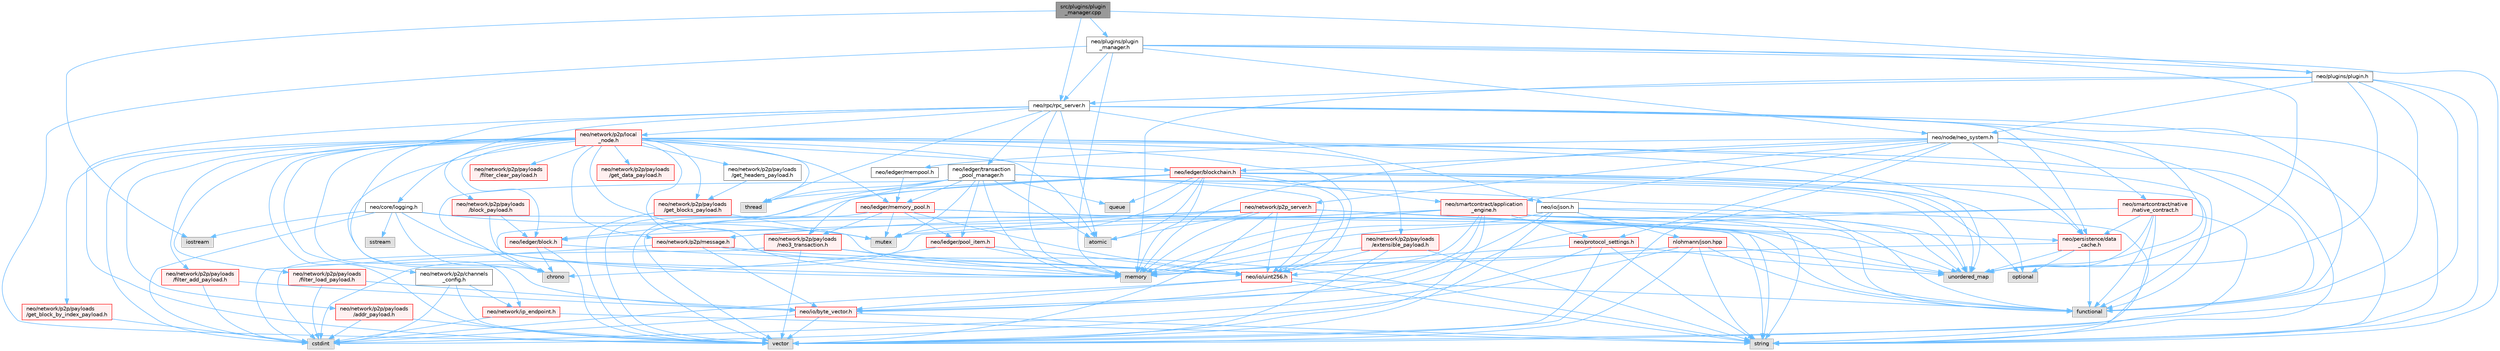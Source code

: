 digraph "src/plugins/plugin_manager.cpp"
{
 // LATEX_PDF_SIZE
  bgcolor="transparent";
  edge [fontname=Helvetica,fontsize=10,labelfontname=Helvetica,labelfontsize=10];
  node [fontname=Helvetica,fontsize=10,shape=box,height=0.2,width=0.4];
  Node1 [id="Node000001",label="src/plugins/plugin\l_manager.cpp",height=0.2,width=0.4,color="gray40", fillcolor="grey60", style="filled", fontcolor="black",tooltip=" "];
  Node1 -> Node2 [id="edge1_Node000001_Node000002",color="steelblue1",style="solid",tooltip=" "];
  Node2 [id="Node000002",label="neo/plugins/plugin.h",height=0.2,width=0.4,color="grey40", fillcolor="white", style="filled",URL="$plugins_2plugin_8h.html",tooltip=" "];
  Node2 -> Node3 [id="edge2_Node000002_Node000003",color="steelblue1",style="solid",tooltip=" "];
  Node3 [id="Node000003",label="neo/node/neo_system.h",height=0.2,width=0.4,color="grey40", fillcolor="white", style="filled",URL="$node_2neo__system_8h.html",tooltip=" "];
  Node3 -> Node4 [id="edge3_Node000003_Node000004",color="steelblue1",style="solid",tooltip=" "];
  Node4 [id="Node000004",label="neo/ledger/blockchain.h",height=0.2,width=0.4,color="red", fillcolor="#FFF0F0", style="filled",URL="$blockchain_8h.html",tooltip=" "];
  Node4 -> Node5 [id="edge4_Node000004_Node000005",color="steelblue1",style="solid",tooltip=" "];
  Node5 [id="Node000005",label="neo/ledger/block.h",height=0.2,width=0.4,color="red", fillcolor="#FFF0F0", style="filled",URL="$ledger_2block_8h.html",tooltip=" "];
  Node5 -> Node18 [id="edge5_Node000005_Node000018",color="steelblue1",style="solid",tooltip=" "];
  Node18 [id="Node000018",label="neo/io/uint256.h",height=0.2,width=0.4,color="red", fillcolor="#FFF0F0", style="filled",URL="$uint256_8h.html",tooltip=" "];
  Node18 -> Node13 [id="edge6_Node000018_Node000013",color="steelblue1",style="solid",tooltip=" "];
  Node13 [id="Node000013",label="neo/io/byte_vector.h",height=0.2,width=0.4,color="red", fillcolor="#FFF0F0", style="filled",URL="$io_2byte__vector_8h.html",tooltip=" "];
  Node13 -> Node8 [id="edge7_Node000013_Node000008",color="steelblue1",style="solid",tooltip=" "];
  Node8 [id="Node000008",label="cstdint",height=0.2,width=0.4,color="grey60", fillcolor="#E0E0E0", style="filled",tooltip=" "];
  Node13 -> Node11 [id="edge8_Node000013_Node000011",color="steelblue1",style="solid",tooltip=" "];
  Node11 [id="Node000011",label="string",height=0.2,width=0.4,color="grey60", fillcolor="#E0E0E0", style="filled",tooltip=" "];
  Node13 -> Node12 [id="edge9_Node000013_Node000012",color="steelblue1",style="solid",tooltip=" "];
  Node12 [id="Node000012",label="vector",height=0.2,width=0.4,color="grey60", fillcolor="#E0E0E0", style="filled",tooltip=" "];
  Node18 -> Node8 [id="edge10_Node000018_Node000008",color="steelblue1",style="solid",tooltip=" "];
  Node18 -> Node17 [id="edge11_Node000018_Node000017",color="steelblue1",style="solid",tooltip=" "];
  Node17 [id="Node000017",label="functional",height=0.2,width=0.4,color="grey60", fillcolor="#E0E0E0", style="filled",tooltip=" "];
  Node18 -> Node11 [id="edge12_Node000018_Node000011",color="steelblue1",style="solid",tooltip=" "];
  Node5 -> Node68 [id="edge13_Node000005_Node000068",color="steelblue1",style="solid",tooltip=" "];
  Node68 [id="Node000068",label="chrono",height=0.2,width=0.4,color="grey60", fillcolor="#E0E0E0", style="filled",tooltip=" "];
  Node5 -> Node12 [id="edge14_Node000005_Node000012",color="steelblue1",style="solid",tooltip=" "];
  Node4 -> Node18 [id="edge15_Node000004_Node000018",color="steelblue1",style="solid",tooltip=" "];
  Node4 -> Node73 [id="edge16_Node000004_Node000073",color="steelblue1",style="solid",tooltip=" "];
  Node73 [id="Node000073",label="neo/persistence/data\l_cache.h",height=0.2,width=0.4,color="red", fillcolor="#FFF0F0", style="filled",URL="$data__cache_8h.html",tooltip=" "];
  Node73 -> Node17 [id="edge17_Node000073_Node000017",color="steelblue1",style="solid",tooltip=" "];
  Node73 -> Node14 [id="edge18_Node000073_Node000014",color="steelblue1",style="solid",tooltip=" "];
  Node14 [id="Node000014",label="memory",height=0.2,width=0.4,color="grey60", fillcolor="#E0E0E0", style="filled",tooltip=" "];
  Node73 -> Node60 [id="edge19_Node000073_Node000060",color="steelblue1",style="solid",tooltip=" "];
  Node60 [id="Node000060",label="optional",height=0.2,width=0.4,color="grey60", fillcolor="#E0E0E0", style="filled",tooltip=" "];
  Node73 -> Node39 [id="edge20_Node000073_Node000039",color="steelblue1",style="solid",tooltip=" "];
  Node39 [id="Node000039",label="unordered_map",height=0.2,width=0.4,color="grey60", fillcolor="#E0E0E0", style="filled",tooltip=" "];
  Node4 -> Node90 [id="edge21_Node000004_Node000090",color="steelblue1",style="solid",tooltip=" "];
  Node90 [id="Node000090",label="neo/smartcontract/application\l_engine.h",height=0.2,width=0.4,color="red", fillcolor="#FFF0F0", style="filled",URL="$application__engine_8h.html",tooltip=" "];
  Node90 -> Node13 [id="edge22_Node000090_Node000013",color="steelblue1",style="solid",tooltip=" "];
  Node90 -> Node18 [id="edge23_Node000090_Node000018",color="steelblue1",style="solid",tooltip=" "];
  Node90 -> Node5 [id="edge24_Node000090_Node000005",color="steelblue1",style="solid",tooltip=" "];
  Node90 -> Node73 [id="edge25_Node000090_Node000073",color="steelblue1",style="solid",tooltip=" "];
  Node90 -> Node91 [id="edge26_Node000090_Node000091",color="steelblue1",style="solid",tooltip=" "];
  Node91 [id="Node000091",label="neo/protocol_settings.h",height=0.2,width=0.4,color="red", fillcolor="#FFF0F0", style="filled",URL="$protocol__settings_8h.html",tooltip=" "];
  Node91 -> Node8 [id="edge27_Node000091_Node000008",color="steelblue1",style="solid",tooltip=" "];
  Node91 -> Node14 [id="edge28_Node000091_Node000014",color="steelblue1",style="solid",tooltip=" "];
  Node91 -> Node11 [id="edge29_Node000091_Node000011",color="steelblue1",style="solid",tooltip=" "];
  Node91 -> Node39 [id="edge30_Node000091_Node000039",color="steelblue1",style="solid",tooltip=" "];
  Node91 -> Node12 [id="edge31_Node000091_Node000012",color="steelblue1",style="solid",tooltip=" "];
  Node90 -> Node8 [id="edge32_Node000090_Node000008",color="steelblue1",style="solid",tooltip=" "];
  Node90 -> Node17 [id="edge33_Node000090_Node000017",color="steelblue1",style="solid",tooltip=" "];
  Node90 -> Node14 [id="edge34_Node000090_Node000014",color="steelblue1",style="solid",tooltip=" "];
  Node90 -> Node11 [id="edge35_Node000090_Node000011",color="steelblue1",style="solid",tooltip=" "];
  Node90 -> Node39 [id="edge36_Node000090_Node000039",color="steelblue1",style="solid",tooltip=" "];
  Node90 -> Node12 [id="edge37_Node000090_Node000012",color="steelblue1",style="solid",tooltip=" "];
  Node4 -> Node112 [id="edge38_Node000004_Node000112",color="steelblue1",style="solid",tooltip=" "];
  Node112 [id="Node000112",label="atomic",height=0.2,width=0.4,color="grey60", fillcolor="#E0E0E0", style="filled",tooltip=" "];
  Node4 -> Node17 [id="edge39_Node000004_Node000017",color="steelblue1",style="solid",tooltip=" "];
  Node4 -> Node14 [id="edge40_Node000004_Node000014",color="steelblue1",style="solid",tooltip=" "];
  Node4 -> Node70 [id="edge41_Node000004_Node000070",color="steelblue1",style="solid",tooltip=" "];
  Node70 [id="Node000070",label="mutex",height=0.2,width=0.4,color="grey60", fillcolor="#E0E0E0", style="filled",tooltip=" "];
  Node4 -> Node60 [id="edge42_Node000004_Node000060",color="steelblue1",style="solid",tooltip=" "];
  Node4 -> Node114 [id="edge43_Node000004_Node000114",color="steelblue1",style="solid",tooltip=" "];
  Node114 [id="Node000114",label="queue",height=0.2,width=0.4,color="grey60", fillcolor="#E0E0E0", style="filled",tooltip=" "];
  Node4 -> Node115 [id="edge44_Node000004_Node000115",color="steelblue1",style="solid",tooltip=" "];
  Node115 [id="Node000115",label="thread",height=0.2,width=0.4,color="grey60", fillcolor="#E0E0E0", style="filled",tooltip=" "];
  Node4 -> Node39 [id="edge45_Node000004_Node000039",color="steelblue1",style="solid",tooltip=" "];
  Node4 -> Node12 [id="edge46_Node000004_Node000012",color="steelblue1",style="solid",tooltip=" "];
  Node3 -> Node116 [id="edge47_Node000003_Node000116",color="steelblue1",style="solid",tooltip=" "];
  Node116 [id="Node000116",label="neo/ledger/mempool.h",height=0.2,width=0.4,color="grey40", fillcolor="white", style="filled",URL="$mempool_8h.html",tooltip=" "];
  Node116 -> Node117 [id="edge48_Node000116_Node000117",color="steelblue1",style="solid",tooltip=" "];
  Node117 [id="Node000117",label="neo/ledger/memory_pool.h",height=0.2,width=0.4,color="red", fillcolor="#FFF0F0", style="filled",URL="$ledger_2memory__pool_8h.html",tooltip=" "];
  Node117 -> Node18 [id="edge49_Node000117_Node000018",color="steelblue1",style="solid",tooltip=" "];
  Node117 -> Node118 [id="edge50_Node000117_Node000118",color="steelblue1",style="solid",tooltip=" "];
  Node118 [id="Node000118",label="neo/ledger/pool_item.h",height=0.2,width=0.4,color="red", fillcolor="#FFF0F0", style="filled",URL="$pool__item_8h.html",tooltip=" "];
  Node118 -> Node18 [id="edge51_Node000118_Node000018",color="steelblue1",style="solid",tooltip=" "];
  Node118 -> Node68 [id="edge52_Node000118_Node000068",color="steelblue1",style="solid",tooltip=" "];
  Node118 -> Node14 [id="edge53_Node000118_Node000014",color="steelblue1",style="solid",tooltip=" "];
  Node117 -> Node55 [id="edge54_Node000117_Node000055",color="steelblue1",style="solid",tooltip=" "];
  Node55 [id="Node000055",label="neo/network/p2p/payloads\l/neo3_transaction.h",height=0.2,width=0.4,color="red", fillcolor="#FFF0F0", style="filled",URL="$neo3__transaction_8h.html",tooltip=" "];
  Node55 -> Node18 [id="edge55_Node000055_Node000018",color="steelblue1",style="solid",tooltip=" "];
  Node55 -> Node8 [id="edge56_Node000055_Node000008",color="steelblue1",style="solid",tooltip=" "];
  Node55 -> Node14 [id="edge57_Node000055_Node000014",color="steelblue1",style="solid",tooltip=" "];
  Node55 -> Node12 [id="edge58_Node000055_Node000012",color="steelblue1",style="solid",tooltip=" "];
  Node117 -> Node17 [id="edge59_Node000117_Node000017",color="steelblue1",style="solid",tooltip=" "];
  Node117 -> Node70 [id="edge60_Node000117_Node000070",color="steelblue1",style="solid",tooltip=" "];
  Node117 -> Node39 [id="edge61_Node000117_Node000039",color="steelblue1",style="solid",tooltip=" "];
  Node117 -> Node12 [id="edge62_Node000117_Node000012",color="steelblue1",style="solid",tooltip=" "];
  Node3 -> Node120 [id="edge63_Node000003_Node000120",color="steelblue1",style="solid",tooltip=" "];
  Node120 [id="Node000120",label="neo/network/p2p_server.h",height=0.2,width=0.4,color="red", fillcolor="#FFF0F0", style="filled",URL="$p2p__server_8h.html",tooltip=" "];
  Node120 -> Node18 [id="edge64_Node000120_Node000018",color="steelblue1",style="solid",tooltip=" "];
  Node120 -> Node122 [id="edge65_Node000120_Node000122",color="steelblue1",style="solid",tooltip=" "];
  Node122 [id="Node000122",label="neo/network/p2p/message.h",height=0.2,width=0.4,color="red", fillcolor="#FFF0F0", style="filled",URL="$message_8h.html",tooltip=" "];
  Node122 -> Node13 [id="edge66_Node000122_Node000013",color="steelblue1",style="solid",tooltip=" "];
  Node122 -> Node8 [id="edge67_Node000122_Node000008",color="steelblue1",style="solid",tooltip=" "];
  Node122 -> Node14 [id="edge68_Node000122_Node000014",color="steelblue1",style="solid",tooltip=" "];
  Node122 -> Node11 [id="edge69_Node000122_Node000011",color="steelblue1",style="solid",tooltip=" "];
  Node120 -> Node112 [id="edge70_Node000120_Node000112",color="steelblue1",style="solid",tooltip=" "];
  Node120 -> Node68 [id="edge71_Node000120_Node000068",color="steelblue1",style="solid",tooltip=" "];
  Node120 -> Node17 [id="edge72_Node000120_Node000017",color="steelblue1",style="solid",tooltip=" "];
  Node120 -> Node14 [id="edge73_Node000120_Node000014",color="steelblue1",style="solid",tooltip=" "];
  Node120 -> Node70 [id="edge74_Node000120_Node000070",color="steelblue1",style="solid",tooltip=" "];
  Node120 -> Node11 [id="edge75_Node000120_Node000011",color="steelblue1",style="solid",tooltip=" "];
  Node120 -> Node39 [id="edge76_Node000120_Node000039",color="steelblue1",style="solid",tooltip=" "];
  Node120 -> Node12 [id="edge77_Node000120_Node000012",color="steelblue1",style="solid",tooltip=" "];
  Node3 -> Node73 [id="edge78_Node000003_Node000073",color="steelblue1",style="solid",tooltip=" "];
  Node3 -> Node91 [id="edge79_Node000003_Node000091",color="steelblue1",style="solid",tooltip=" "];
  Node3 -> Node90 [id="edge80_Node000003_Node000090",color="steelblue1",style="solid",tooltip=" "];
  Node3 -> Node139 [id="edge81_Node000003_Node000139",color="steelblue1",style="solid",tooltip=" "];
  Node139 [id="Node000139",label="neo/smartcontract/native\l/native_contract.h",height=0.2,width=0.4,color="red", fillcolor="#FFF0F0", style="filled",URL="$native_2native__contract_8h.html",tooltip=" "];
  Node139 -> Node13 [id="edge82_Node000139_Node000013",color="steelblue1",style="solid",tooltip=" "];
  Node139 -> Node73 [id="edge83_Node000139_Node000073",color="steelblue1",style="solid",tooltip=" "];
  Node139 -> Node17 [id="edge84_Node000139_Node000017",color="steelblue1",style="solid",tooltip=" "];
  Node139 -> Node14 [id="edge85_Node000139_Node000014",color="steelblue1",style="solid",tooltip=" "];
  Node139 -> Node11 [id="edge86_Node000139_Node000011",color="steelblue1",style="solid",tooltip=" "];
  Node139 -> Node39 [id="edge87_Node000139_Node000039",color="steelblue1",style="solid",tooltip=" "];
  Node139 -> Node12 [id="edge88_Node000139_Node000012",color="steelblue1",style="solid",tooltip=" "];
  Node3 -> Node17 [id="edge89_Node000003_Node000017",color="steelblue1",style="solid",tooltip=" "];
  Node3 -> Node14 [id="edge90_Node000003_Node000014",color="steelblue1",style="solid",tooltip=" "];
  Node3 -> Node11 [id="edge91_Node000003_Node000011",color="steelblue1",style="solid",tooltip=" "];
  Node3 -> Node12 [id="edge92_Node000003_Node000012",color="steelblue1",style="solid",tooltip=" "];
  Node2 -> Node140 [id="edge93_Node000002_Node000140",color="steelblue1",style="solid",tooltip=" "];
  Node140 [id="Node000140",label="neo/rpc/rpc_server.h",height=0.2,width=0.4,color="grey40", fillcolor="white", style="filled",URL="$rpc__server_8h.html",tooltip=" "];
  Node140 -> Node141 [id="edge94_Node000140_Node000141",color="steelblue1",style="solid",tooltip=" "];
  Node141 [id="Node000141",label="neo/core/logging.h",height=0.2,width=0.4,color="grey40", fillcolor="white", style="filled",URL="$core_2logging_8h.html",tooltip=" "];
  Node141 -> Node68 [id="edge95_Node000141_Node000068",color="steelblue1",style="solid",tooltip=" "];
  Node141 -> Node8 [id="edge96_Node000141_Node000008",color="steelblue1",style="solid",tooltip=" "];
  Node141 -> Node14 [id="edge97_Node000141_Node000014",color="steelblue1",style="solid",tooltip=" "];
  Node141 -> Node80 [id="edge98_Node000141_Node000080",color="steelblue1",style="solid",tooltip=" "];
  Node80 [id="Node000080",label="sstream",height=0.2,width=0.4,color="grey60", fillcolor="#E0E0E0", style="filled",tooltip=" "];
  Node141 -> Node11 [id="edge99_Node000141_Node000011",color="steelblue1",style="solid",tooltip=" "];
  Node141 -> Node142 [id="edge100_Node000141_Node000142",color="steelblue1",style="solid",tooltip=" "];
  Node142 [id="Node000142",label="iostream",height=0.2,width=0.4,color="grey60", fillcolor="#E0E0E0", style="filled",tooltip=" "];
  Node141 -> Node70 [id="edge101_Node000141_Node000070",color="steelblue1",style="solid",tooltip=" "];
  Node140 -> Node143 [id="edge102_Node000140_Node000143",color="steelblue1",style="solid",tooltip=" "];
  Node143 [id="Node000143",label="neo/io/json.h",height=0.2,width=0.4,color="grey40", fillcolor="white", style="filled",URL="$io_2json_8h.html",tooltip=" "];
  Node143 -> Node13 [id="edge103_Node000143_Node000013",color="steelblue1",style="solid",tooltip=" "];
  Node143 -> Node14 [id="edge104_Node000143_Node000014",color="steelblue1",style="solid",tooltip=" "];
  Node143 -> Node29 [id="edge105_Node000143_Node000029",color="steelblue1",style="solid",tooltip=" "];
  Node29 [id="Node000029",label="nlohmann/json.hpp",height=0.2,width=0.4,color="red", fillcolor="#FFF0F0", style="filled",URL="$json_8hpp.html",tooltip=" "];
  Node29 -> Node17 [id="edge106_Node000029_Node000017",color="steelblue1",style="solid",tooltip=" "];
  Node29 -> Node14 [id="edge107_Node000029_Node000014",color="steelblue1",style="solid",tooltip=" "];
  Node29 -> Node11 [id="edge108_Node000029_Node000011",color="steelblue1",style="solid",tooltip=" "];
  Node29 -> Node12 [id="edge109_Node000029_Node000012",color="steelblue1",style="solid",tooltip=" "];
  Node29 -> Node39 [id="edge110_Node000029_Node000039",color="steelblue1",style="solid",tooltip=" "];
  Node29 -> Node8 [id="edge111_Node000029_Node000008",color="steelblue1",style="solid",tooltip=" "];
  Node143 -> Node11 [id="edge112_Node000143_Node000011",color="steelblue1",style="solid",tooltip=" "];
  Node143 -> Node39 [id="edge113_Node000143_Node000039",color="steelblue1",style="solid",tooltip=" "];
  Node143 -> Node12 [id="edge114_Node000143_Node000012",color="steelblue1",style="solid",tooltip=" "];
  Node140 -> Node144 [id="edge115_Node000140_Node000144",color="steelblue1",style="solid",tooltip=" "];
  Node144 [id="Node000144",label="neo/ledger/transaction\l_pool_manager.h",height=0.2,width=0.4,color="grey40", fillcolor="white", style="filled",URL="$transaction__pool__manager_8h.html",tooltip=" "];
  Node144 -> Node18 [id="edge116_Node000144_Node000018",color="steelblue1",style="solid",tooltip=" "];
  Node144 -> Node117 [id="edge117_Node000144_Node000117",color="steelblue1",style="solid",tooltip=" "];
  Node144 -> Node118 [id="edge118_Node000144_Node000118",color="steelblue1",style="solid",tooltip=" "];
  Node144 -> Node55 [id="edge119_Node000144_Node000055",color="steelblue1",style="solid",tooltip=" "];
  Node144 -> Node112 [id="edge120_Node000144_Node000112",color="steelblue1",style="solid",tooltip=" "];
  Node144 -> Node68 [id="edge121_Node000144_Node000068",color="steelblue1",style="solid",tooltip=" "];
  Node144 -> Node17 [id="edge122_Node000144_Node000017",color="steelblue1",style="solid",tooltip=" "];
  Node144 -> Node14 [id="edge123_Node000144_Node000014",color="steelblue1",style="solid",tooltip=" "];
  Node144 -> Node70 [id="edge124_Node000144_Node000070",color="steelblue1",style="solid",tooltip=" "];
  Node144 -> Node60 [id="edge125_Node000144_Node000060",color="steelblue1",style="solid",tooltip=" "];
  Node144 -> Node114 [id="edge126_Node000144_Node000114",color="steelblue1",style="solid",tooltip=" "];
  Node144 -> Node115 [id="edge127_Node000144_Node000115",color="steelblue1",style="solid",tooltip=" "];
  Node144 -> Node39 [id="edge128_Node000144_Node000039",color="steelblue1",style="solid",tooltip=" "];
  Node144 -> Node12 [id="edge129_Node000144_Node000012",color="steelblue1",style="solid",tooltip=" "];
  Node140 -> Node145 [id="edge130_Node000140_Node000145",color="steelblue1",style="solid",tooltip=" "];
  Node145 [id="Node000145",label="neo/network/p2p/local\l_node.h",height=0.2,width=0.4,color="red", fillcolor="#FFF0F0", style="filled",URL="$local__node_8h.html",tooltip=" "];
  Node145 -> Node13 [id="edge131_Node000145_Node000013",color="steelblue1",style="solid",tooltip=" "];
  Node145 -> Node18 [id="edge132_Node000145_Node000018",color="steelblue1",style="solid",tooltip=" "];
  Node145 -> Node5 [id="edge133_Node000145_Node000005",color="steelblue1",style="solid",tooltip=" "];
  Node145 -> Node4 [id="edge134_Node000145_Node000004",color="steelblue1",style="solid",tooltip=" "];
  Node145 -> Node117 [id="edge135_Node000145_Node000117",color="steelblue1",style="solid",tooltip=" "];
  Node145 -> Node133 [id="edge136_Node000145_Node000133",color="steelblue1",style="solid",tooltip=" "];
  Node133 [id="Node000133",label="neo/network/ip_endpoint.h",height=0.2,width=0.4,color="red", fillcolor="#FFF0F0", style="filled",URL="$ip__endpoint_8h.html",tooltip=" "];
  Node133 -> Node8 [id="edge137_Node000133_Node000008",color="steelblue1",style="solid",tooltip=" "];
  Node133 -> Node11 [id="edge138_Node000133_Node000011",color="steelblue1",style="solid",tooltip=" "];
  Node145 -> Node146 [id="edge139_Node000145_Node000146",color="steelblue1",style="solid",tooltip=" "];
  Node146 [id="Node000146",label="neo/network/p2p/channels\l_config.h",height=0.2,width=0.4,color="grey40", fillcolor="white", style="filled",URL="$channels__config_8h.html",tooltip=" "];
  Node146 -> Node133 [id="edge140_Node000146_Node000133",color="steelblue1",style="solid",tooltip=" "];
  Node146 -> Node8 [id="edge141_Node000146_Node000008",color="steelblue1",style="solid",tooltip=" "];
  Node146 -> Node12 [id="edge142_Node000146_Node000012",color="steelblue1",style="solid",tooltip=" "];
  Node145 -> Node122 [id="edge143_Node000145_Node000122",color="steelblue1",style="solid",tooltip=" "];
  Node145 -> Node147 [id="edge144_Node000145_Node000147",color="steelblue1",style="solid",tooltip=" "];
  Node147 [id="Node000147",label="neo/network/p2p/payloads\l/addr_payload.h",height=0.2,width=0.4,color="red", fillcolor="#FFF0F0", style="filled",URL="$addr__payload_8h.html",tooltip=" "];
  Node147 -> Node8 [id="edge145_Node000147_Node000008",color="steelblue1",style="solid",tooltip=" "];
  Node147 -> Node12 [id="edge146_Node000147_Node000012",color="steelblue1",style="solid",tooltip=" "];
  Node145 -> Node150 [id="edge147_Node000145_Node000150",color="steelblue1",style="solid",tooltip=" "];
  Node150 [id="Node000150",label="neo/network/p2p/payloads\l/block_payload.h",height=0.2,width=0.4,color="red", fillcolor="#FFF0F0", style="filled",URL="$block__payload_8h.html",tooltip=" "];
  Node150 -> Node5 [id="edge148_Node000150_Node000005",color="steelblue1",style="solid",tooltip=" "];
  Node150 -> Node14 [id="edge149_Node000150_Node000014",color="steelblue1",style="solid",tooltip=" "];
  Node145 -> Node151 [id="edge150_Node000145_Node000151",color="steelblue1",style="solid",tooltip=" "];
  Node151 [id="Node000151",label="neo/network/p2p/payloads\l/extensible_payload.h",height=0.2,width=0.4,color="red", fillcolor="#FFF0F0", style="filled",URL="$p2p_2payloads_2extensible__payload_8h.html",tooltip=" "];
  Node151 -> Node18 [id="edge151_Node000151_Node000018",color="steelblue1",style="solid",tooltip=" "];
  Node151 -> Node14 [id="edge152_Node000151_Node000014",color="steelblue1",style="solid",tooltip=" "];
  Node151 -> Node11 [id="edge153_Node000151_Node000011",color="steelblue1",style="solid",tooltip=" "];
  Node151 -> Node12 [id="edge154_Node000151_Node000012",color="steelblue1",style="solid",tooltip=" "];
  Node145 -> Node152 [id="edge155_Node000145_Node000152",color="steelblue1",style="solid",tooltip=" "];
  Node152 [id="Node000152",label="neo/network/p2p/payloads\l/filter_add_payload.h",height=0.2,width=0.4,color="red", fillcolor="#FFF0F0", style="filled",URL="$filter__add__payload_8h.html",tooltip=" "];
  Node152 -> Node13 [id="edge156_Node000152_Node000013",color="steelblue1",style="solid",tooltip=" "];
  Node152 -> Node8 [id="edge157_Node000152_Node000008",color="steelblue1",style="solid",tooltip=" "];
  Node145 -> Node153 [id="edge158_Node000145_Node000153",color="steelblue1",style="solid",tooltip=" "];
  Node153 [id="Node000153",label="neo/network/p2p/payloads\l/filter_clear_payload.h",height=0.2,width=0.4,color="red", fillcolor="#FFF0F0", style="filled",URL="$filter__clear__payload_8h.html",tooltip=" "];
  Node145 -> Node154 [id="edge159_Node000145_Node000154",color="steelblue1",style="solid",tooltip=" "];
  Node154 [id="Node000154",label="neo/network/p2p/payloads\l/filter_load_payload.h",height=0.2,width=0.4,color="red", fillcolor="#FFF0F0", style="filled",URL="$filter__load__payload_8h.html",tooltip=" "];
  Node154 -> Node13 [id="edge160_Node000154_Node000013",color="steelblue1",style="solid",tooltip=" "];
  Node154 -> Node8 [id="edge161_Node000154_Node000008",color="steelblue1",style="solid",tooltip=" "];
  Node145 -> Node155 [id="edge162_Node000145_Node000155",color="steelblue1",style="solid",tooltip=" "];
  Node155 [id="Node000155",label="neo/network/p2p/payloads\l/get_block_by_index_payload.h",height=0.2,width=0.4,color="red", fillcolor="#FFF0F0", style="filled",URL="$get__block__by__index__payload_8h.html",tooltip=" "];
  Node155 -> Node8 [id="edge163_Node000155_Node000008",color="steelblue1",style="solid",tooltip=" "];
  Node145 -> Node156 [id="edge164_Node000145_Node000156",color="steelblue1",style="solid",tooltip=" "];
  Node156 [id="Node000156",label="neo/network/p2p/payloads\l/get_blocks_payload.h",height=0.2,width=0.4,color="red", fillcolor="#FFF0F0", style="filled",URL="$get__blocks__payload_8h.html",tooltip=" "];
  Node156 -> Node18 [id="edge165_Node000156_Node000018",color="steelblue1",style="solid",tooltip=" "];
  Node156 -> Node12 [id="edge166_Node000156_Node000012",color="steelblue1",style="solid",tooltip=" "];
  Node145 -> Node157 [id="edge167_Node000145_Node000157",color="steelblue1",style="solid",tooltip=" "];
  Node157 [id="Node000157",label="neo/network/p2p/payloads\l/get_data_payload.h",height=0.2,width=0.4,color="red", fillcolor="#FFF0F0", style="filled",URL="$get__data__payload_8h.html",tooltip=" "];
  Node145 -> Node160 [id="edge168_Node000145_Node000160",color="steelblue1",style="solid",tooltip=" "];
  Node160 [id="Node000160",label="neo/network/p2p/payloads\l/get_headers_payload.h",height=0.2,width=0.4,color="grey40", fillcolor="white", style="filled",URL="$get__headers__payload_8h.html",tooltip=" "];
  Node160 -> Node156 [id="edge169_Node000160_Node000156",color="steelblue1",style="solid",tooltip=" "];
  Node145 -> Node112 [id="edge170_Node000145_Node000112",color="steelblue1",style="solid",tooltip=" "];
  Node145 -> Node8 [id="edge171_Node000145_Node000008",color="steelblue1",style="solid",tooltip=" "];
  Node145 -> Node17 [id="edge172_Node000145_Node000017",color="steelblue1",style="solid",tooltip=" "];
  Node145 -> Node14 [id="edge173_Node000145_Node000014",color="steelblue1",style="solid",tooltip=" "];
  Node145 -> Node70 [id="edge174_Node000145_Node000070",color="steelblue1",style="solid",tooltip=" "];
  Node145 -> Node11 [id="edge175_Node000145_Node000011",color="steelblue1",style="solid",tooltip=" "];
  Node145 -> Node115 [id="edge176_Node000145_Node000115",color="steelblue1",style="solid",tooltip=" "];
  Node145 -> Node39 [id="edge177_Node000145_Node000039",color="steelblue1",style="solid",tooltip=" "];
  Node145 -> Node12 [id="edge178_Node000145_Node000012",color="steelblue1",style="solid",tooltip=" "];
  Node140 -> Node73 [id="edge179_Node000140_Node000073",color="steelblue1",style="solid",tooltip=" "];
  Node140 -> Node112 [id="edge180_Node000140_Node000112",color="steelblue1",style="solid",tooltip=" "];
  Node140 -> Node68 [id="edge181_Node000140_Node000068",color="steelblue1",style="solid",tooltip=" "];
  Node140 -> Node17 [id="edge182_Node000140_Node000017",color="steelblue1",style="solid",tooltip=" "];
  Node140 -> Node14 [id="edge183_Node000140_Node000014",color="steelblue1",style="solid",tooltip=" "];
  Node140 -> Node11 [id="edge184_Node000140_Node000011",color="steelblue1",style="solid",tooltip=" "];
  Node140 -> Node115 [id="edge185_Node000140_Node000115",color="steelblue1",style="solid",tooltip=" "];
  Node140 -> Node39 [id="edge186_Node000140_Node000039",color="steelblue1",style="solid",tooltip=" "];
  Node140 -> Node12 [id="edge187_Node000140_Node000012",color="steelblue1",style="solid",tooltip=" "];
  Node2 -> Node17 [id="edge188_Node000002_Node000017",color="steelblue1",style="solid",tooltip=" "];
  Node2 -> Node14 [id="edge189_Node000002_Node000014",color="steelblue1",style="solid",tooltip=" "];
  Node2 -> Node11 [id="edge190_Node000002_Node000011",color="steelblue1",style="solid",tooltip=" "];
  Node2 -> Node39 [id="edge191_Node000002_Node000039",color="steelblue1",style="solid",tooltip=" "];
  Node2 -> Node12 [id="edge192_Node000002_Node000012",color="steelblue1",style="solid",tooltip=" "];
  Node1 -> Node174 [id="edge193_Node000001_Node000174",color="steelblue1",style="solid",tooltip=" "];
  Node174 [id="Node000174",label="neo/plugins/plugin\l_manager.h",height=0.2,width=0.4,color="grey40", fillcolor="white", style="filled",URL="$plugin__manager_8h.html",tooltip=" "];
  Node174 -> Node3 [id="edge194_Node000174_Node000003",color="steelblue1",style="solid",tooltip=" "];
  Node174 -> Node2 [id="edge195_Node000174_Node000002",color="steelblue1",style="solid",tooltip=" "];
  Node174 -> Node140 [id="edge196_Node000174_Node000140",color="steelblue1",style="solid",tooltip=" "];
  Node174 -> Node14 [id="edge197_Node000174_Node000014",color="steelblue1",style="solid",tooltip=" "];
  Node174 -> Node11 [id="edge198_Node000174_Node000011",color="steelblue1",style="solid",tooltip=" "];
  Node174 -> Node39 [id="edge199_Node000174_Node000039",color="steelblue1",style="solid",tooltip=" "];
  Node174 -> Node12 [id="edge200_Node000174_Node000012",color="steelblue1",style="solid",tooltip=" "];
  Node1 -> Node140 [id="edge201_Node000001_Node000140",color="steelblue1",style="solid",tooltip=" "];
  Node1 -> Node142 [id="edge202_Node000001_Node000142",color="steelblue1",style="solid",tooltip=" "];
}
